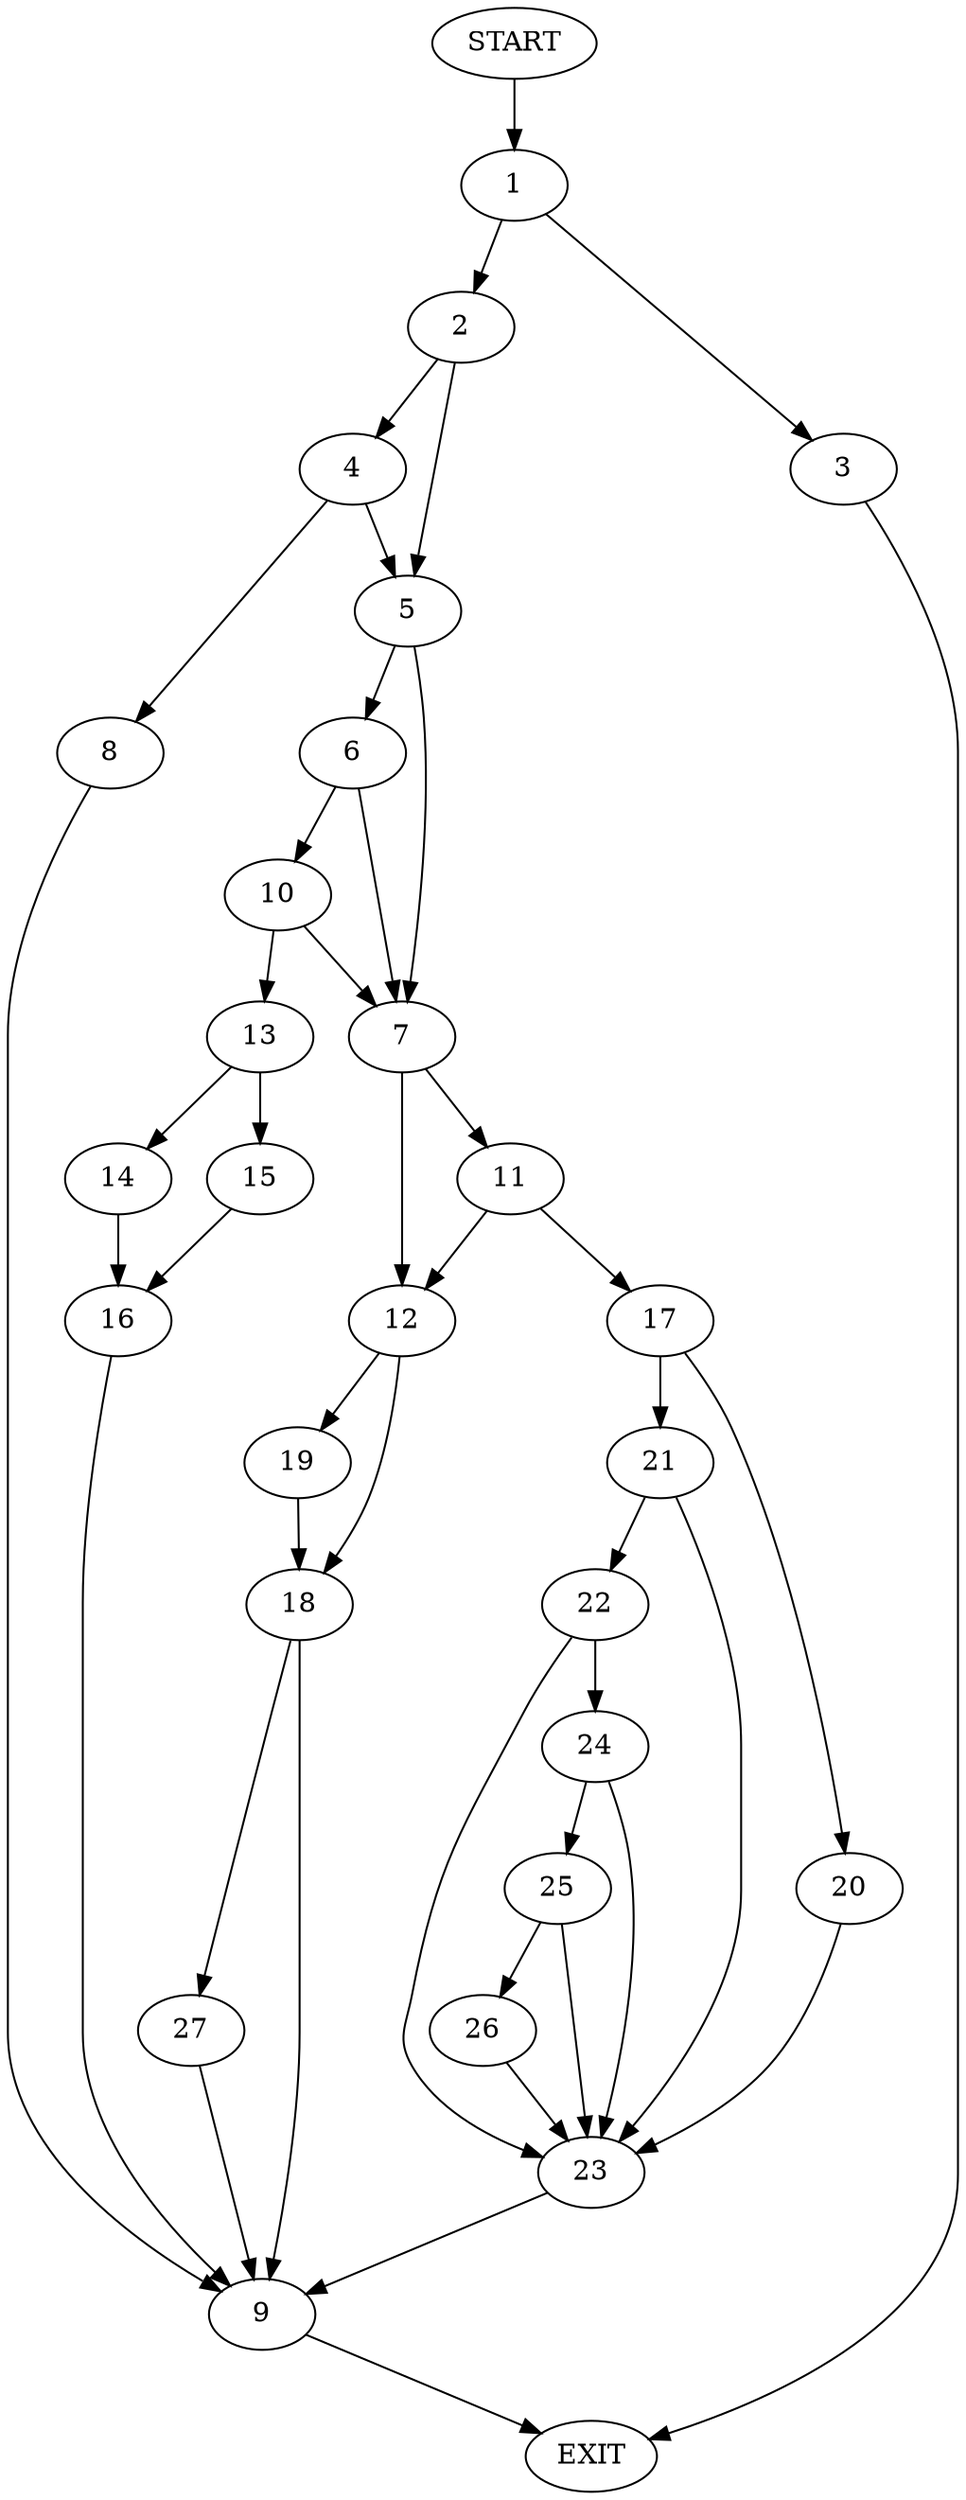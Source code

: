 digraph {
0 [label="START"]
28 [label="EXIT"]
0 -> 1
1 -> 2
1 -> 3
2 -> 4
2 -> 5
3 -> 28
5 -> 6
5 -> 7
4 -> 8
4 -> 5
8 -> 9
9 -> 28
6 -> 7
6 -> 10
7 -> 11
7 -> 12
10 -> 13
10 -> 7
13 -> 14
13 -> 15
14 -> 16
15 -> 16
16 -> 9
11 -> 12
11 -> 17
12 -> 18
12 -> 19
17 -> 20
17 -> 21
21 -> 22
21 -> 23
20 -> 23
23 -> 9
22 -> 23
22 -> 24
24 -> 23
24 -> 25
25 -> 26
25 -> 23
26 -> 23
19 -> 18
18 -> 27
18 -> 9
27 -> 9
}
